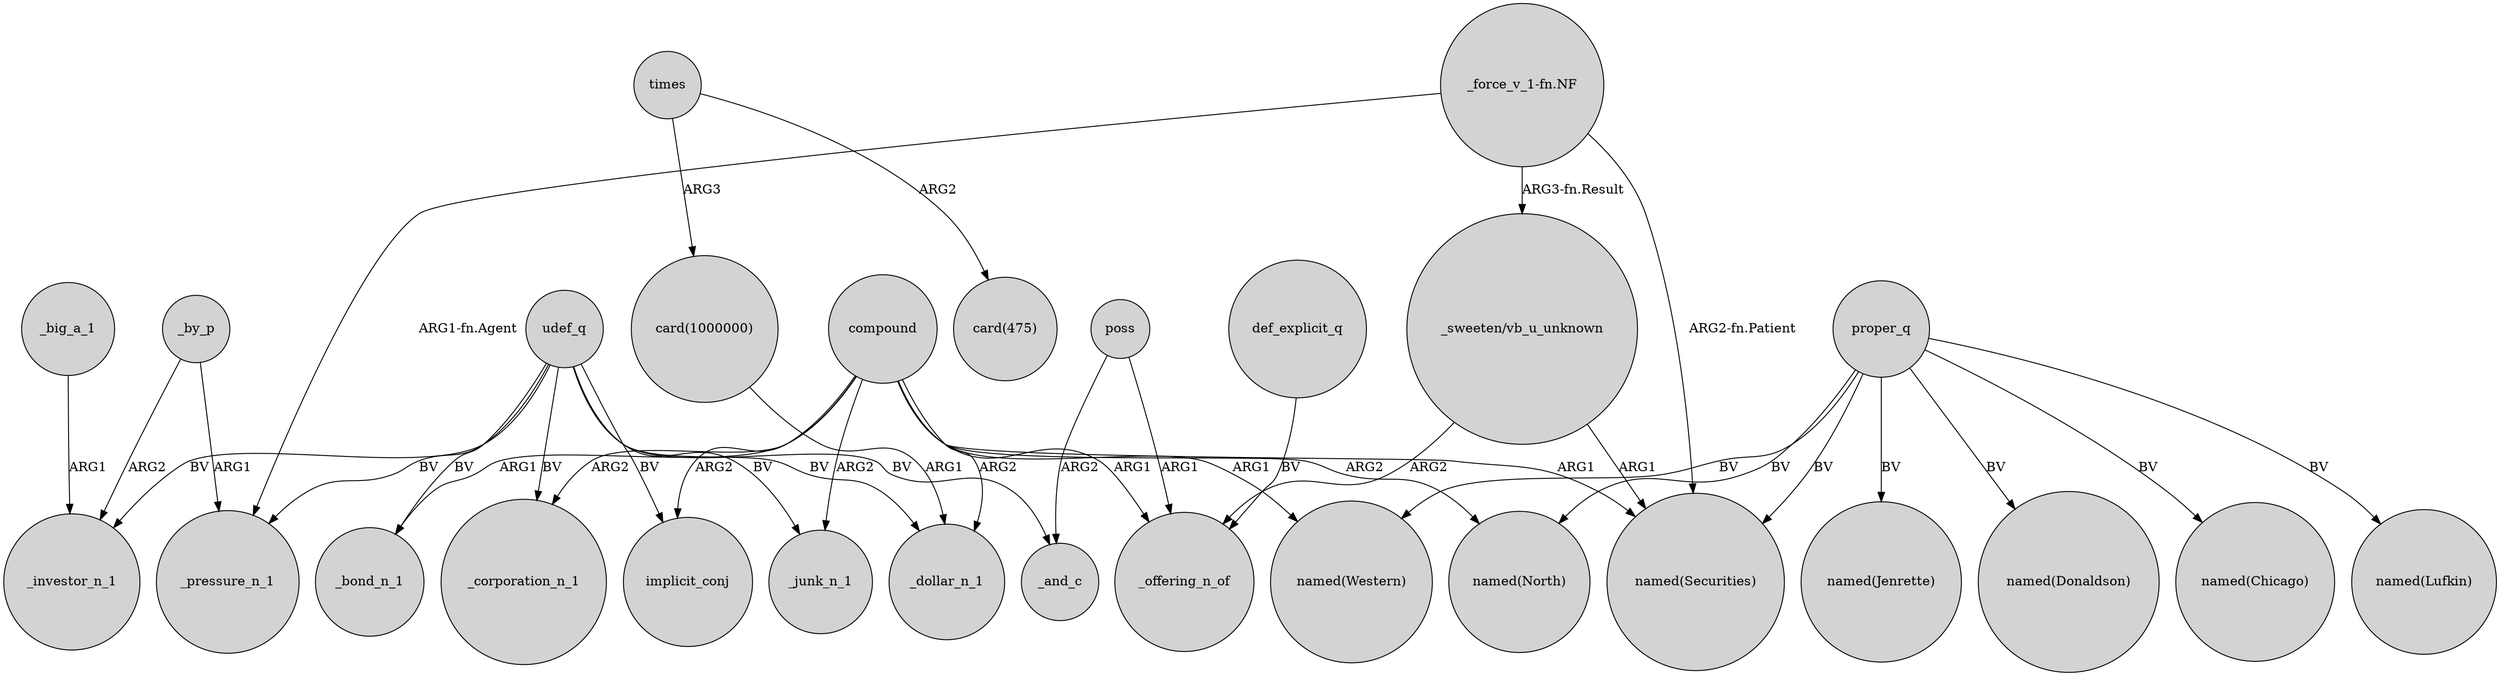digraph {
	node [shape=circle style=filled]
	udef_q -> _pressure_n_1 [label=BV]
	proper_q -> "named(Lufkin)" [label=BV]
	compound -> "named(North)" [label=ARG2]
	times -> "card(475)" [label=ARG2]
	"card(1000000)" -> _dollar_n_1 [label=ARG1]
	compound -> implicit_conj [label=ARG2]
	poss -> _and_c [label=ARG2]
	compound -> "named(Western)" [label=ARG1]
	proper_q -> "named(North)" [label=BV]
	"_sweeten/vb_u_unknown" -> _offering_n_of [label=ARG2]
	udef_q -> _investor_n_1 [label=BV]
	compound -> _bond_n_1 [label=ARG1]
	compound -> _corporation_n_1 [label=ARG2]
	"_force_v_1-fn.NF" -> "named(Securities)" [label="ARG2-fn.Patient"]
	"_sweeten/vb_u_unknown" -> "named(Securities)" [label=ARG1]
	compound -> _junk_n_1 [label=ARG2]
	udef_q -> implicit_conj [label=BV]
	_big_a_1 -> _investor_n_1 [label=ARG1]
	proper_q -> "named(Jenrette)" [label=BV]
	def_explicit_q -> _offering_n_of [label=BV]
	udef_q -> _junk_n_1 [label=BV]
	udef_q -> _corporation_n_1 [label=BV]
	udef_q -> _bond_n_1 [label=BV]
	proper_q -> "named(Donaldson)" [label=BV]
	_by_p -> _pressure_n_1 [label=ARG1]
	"_force_v_1-fn.NF" -> _pressure_n_1 [label="ARG1-fn.Agent"]
	times -> "card(1000000)" [label=ARG3]
	compound -> _offering_n_of [label=ARG1]
	proper_q -> "named(Securities)" [label=BV]
	proper_q -> "named(Western)" [label=BV]
	poss -> _offering_n_of [label=ARG1]
	compound -> _dollar_n_1 [label=ARG2]
	_by_p -> _investor_n_1 [label=ARG2]
	"_force_v_1-fn.NF" -> "_sweeten/vb_u_unknown" [label="ARG3-fn.Result"]
	udef_q -> _and_c [label=BV]
	proper_q -> "named(Chicago)" [label=BV]
	compound -> "named(Securities)" [label=ARG1]
	udef_q -> _dollar_n_1 [label=BV]
}
